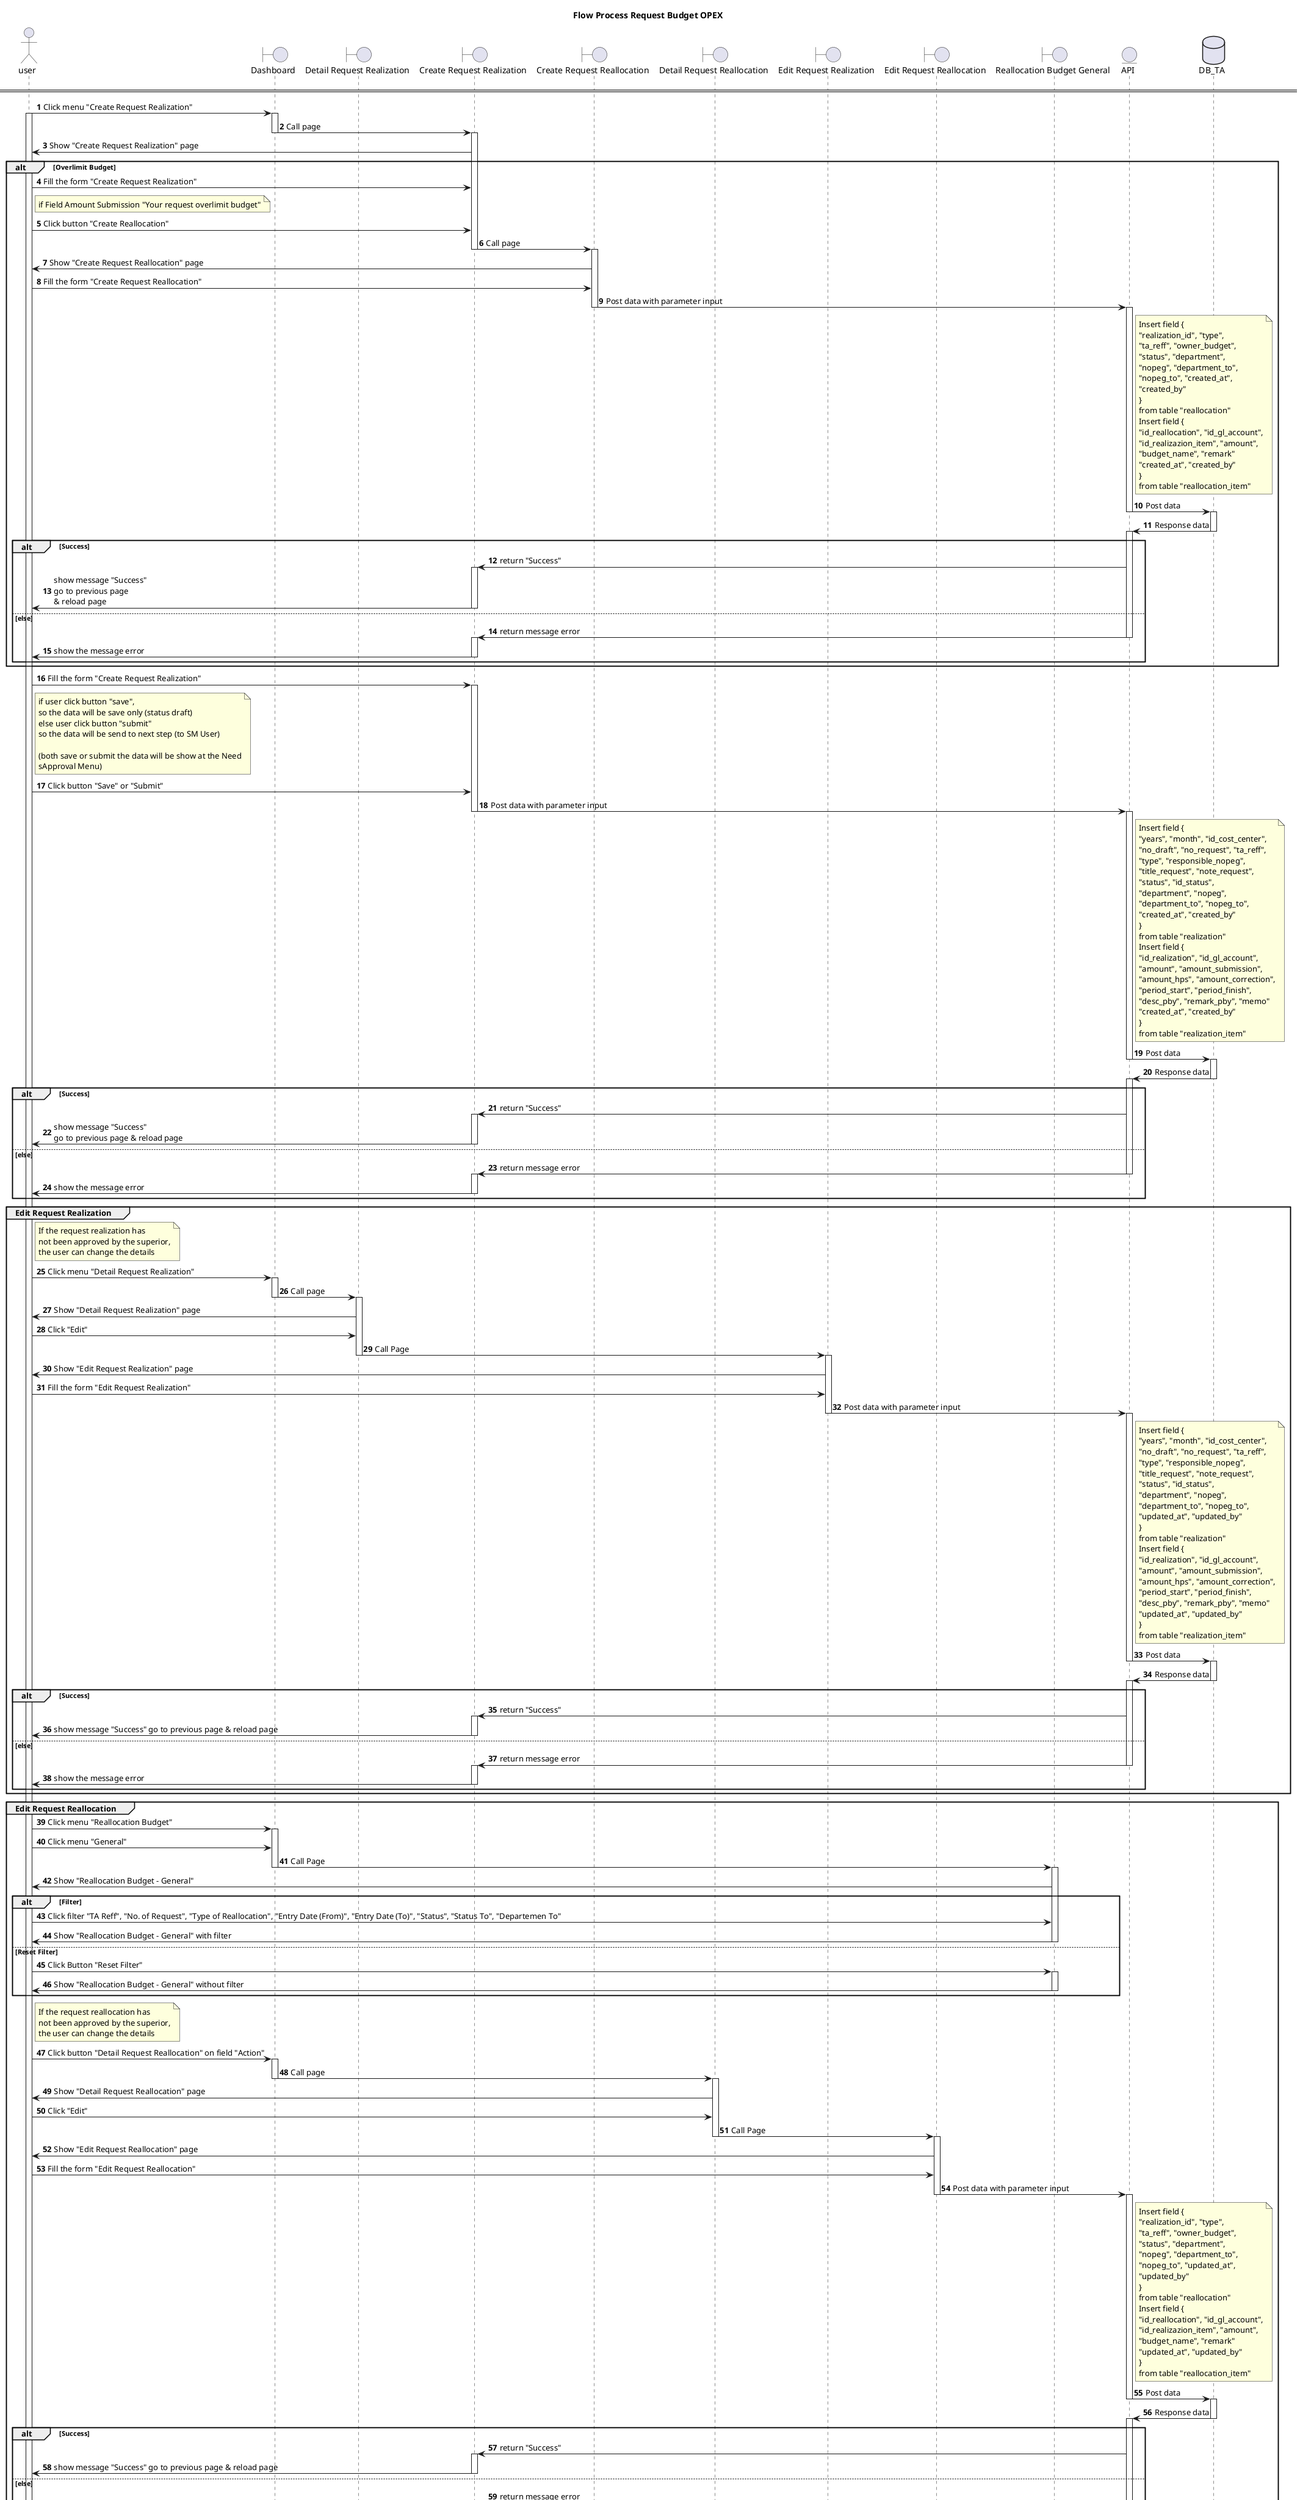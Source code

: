 @startuml TA
title "Flow Process Request Budget OPEX"

actor user
boundary "Dashboard" as dahsboard
boundary "Detail Request Realization" as detail_request_realization
boundary "Create Request Realization" as create_request_realization
boundary "Create Request Reallocation" as create_request_reallocation
boundary "Detail Request Reallocation" as detail_request_reallocation
boundary "Edit Request Realization" as edit_request_realization
boundary "Edit Request Reallocation" as edit_request_reallocation
boundary "Reallocation Budget General" as reallocation_budget_general
entity "API" as api
database "DB_TA" as DB_TA

autonumber

====



user -> dahsboard : Click menu "Create Request Realization"
activate user
activate dahsboard
dahsboard -> create_request_realization : Call page
deactivate dahsboard
activate create_request_realization
create_request_realization -> user : Show "Create Request Realization" page
alt Overlimit Budget
    user -> create_request_realization : Fill the form "Create Request Realization"
    note right of user
        if Field Amount Submission "Your request overlimit budget"
    end note
    user -> create_request_realization : Click button "Create Reallocation"
    create_request_realization -> create_request_reallocation : Call page
    deactivate create_request_realization
    activate create_request_reallocation
    create_request_reallocation -> user : Show "Create Request Reallocation" page
    user -> create_request_reallocation : Fill the form "Create Request Reallocation"
    create_request_reallocation -> api : Post data with parameter input
    deactivate create_request_realization
    deactivate create_request_reallocation
    activate api
    note right of api
        Insert field {
        "realization_id", "type",
        "ta_reff", "owner_budget",
        "status", "department",
        "nopeg", "department_to",
        "nopeg_to", "created_at",
        "created_by"
        }
        from table "reallocation"
        Insert field {
        "id_reallocation", "id_gl_account",
        "id_realizazion_item", "amount",
        "budget_name", "remark"
        "created_at", "created_by"
        }
        from table "reallocation_item"
    endnote
    api -> DB_TA : Post data
    deactivate api
    activate DB_TA
    DB_TA -> api : Response data
    deactivate DB_TA
    activate api
    alt Success
        create_request_realization <- api : return "Success"
        activate create_request_realization
        user <- create_request_realization : show message "Success" \ngo to previous page\n& reload page
        deactivate create_request_realization
    else else
        create_request_realization <- api : return message error
        deactivate api
        activate create_request_realization
        user <- create_request_realization : show the message error
        deactivate create_request_realization
    end
end
user -> create_request_realization : Fill the form "Create Request Realization"
activate create_request_realization
note right of user
    if user click button "save",
    so the data will be save only (status draft)
    else user click button "submit"
    so the data will be send to next step (to SM User)

    (both save or submit the data will be show at the Need
    sApproval Menu)
end note
user -> create_request_realization : Click button "Save" or "Submit"
create_request_realization -> api : Post data with parameter input
deactivate create_request_realization
deactivate create_request_realization
activate api
note right of api
    Insert field {
    "years", "month", "id_cost_center",
    "no_draft", "no_request", "ta_reff",
    "type", "responsible_nopeg",
    "title_request", "note_request",
    "status", "id_status",
    "department", "nopeg",
    "department_to", "nopeg_to",
    "created_at", "created_by"
    }
    from table "realization"
    Insert field {
    "id_realization", "id_gl_account",
    "amount", "amount_submission",
    "amount_hps", "amount_correction",
    "period_start", "period_finish",
    "desc_pby", "remark_pby", "memo"
    "created_at", "created_by"
    }
    from table "realization_item"
endnote
api -> DB_TA : Post data
deactivate api
activate DB_TA

DB_TA -> api : Response data
deactivate DB_TA
activate api
alt Success
    create_request_realization <- api : return "Success"
    activate create_request_realization
    user <- create_request_realization : show message "Success" \ngo to previous page & reload page
    deactivate create_request_realization
else else
    create_request_realization <- api : return message error
    deactivate api
    activate create_request_realization
    user <- create_request_realization : show the message error
    deactivate create_request_realization
end
group Edit Request Realization
    note right of user
        If the request realization has
        not been approved by the superior,
        the user can change the details
    end note
    user -> dahsboard : Click menu "Detail Request Realization"
    activate dahsboard
    dahsboard -> detail_request_realization : Call page
    deactivate dahsboard
    activate detail_request_realization
    detail_request_realization -> user : Show "Detail Request Realization" page
    user -> detail_request_realization : Click "Edit"
    detail_request_realization -> edit_request_realization : Call Page
    deactivate detail_request_realization
    activate edit_request_realization
    edit_request_realization -> user : Show "Edit Request Realization" page
    user -> edit_request_realization : Fill the form "Edit Request Realization"
    edit_request_realization -> api : Post data with parameter input
    deactivate edit_request_realization
    activate api
    note right of api
        Insert field {
        "years", "month", "id_cost_center",
        "no_draft", "no_request", "ta_reff",
        "type", "responsible_nopeg",
        "title_request", "note_request",
        "status", "id_status",
        "department", "nopeg",
        "department_to", "nopeg_to",
        "updated_at", "updated_by"
        }
        from table "realization"
        Insert field {
        "id_realization", "id_gl_account",
        "amount", "amount_submission",
        "amount_hps", "amount_correction",
        "period_start", "period_finish",
        "desc_pby", "remark_pby", "memo"
        "updated_at", "updated_by"
        }
        from table "realization_item"
    endnote
    api -> DB_TA : Post data
    deactivate api
    activate DB_TA
    DB_TA -> api : Response data
    deactivate DB_TA
    activate api
    alt Success
        create_request_realization <- api : return "Success"
        activate create_request_realization
        user <- create_request_realization : show message "Success" go to previous page & reload page
        deactivate create_request_realization
    else else
        create_request_realization <- api : return message error
        deactivate api
        activate create_request_realization
        user <- create_request_realization : show the message error
        deactivate create_request_realization
    end
end
group Edit Request Reallocation

    user -> dahsboard : Click menu "Reallocation Budget"
    activate dahsboard
    user -> dahsboard : Click menu "General"
    dahsboard -> reallocation_budget_general : Call Page
    deactivate dahsboard
    activate reallocation_budget_general
    reallocation_budget_general -> user : Show "Reallocation Budget - General"
    alt Filter
        user -> reallocation_budget_general : Click filter "TA Reff", "No. of Request", "Type of Reallocation", "Entry Date (From)", "Entry Date (To)", "Status", "Status To", "Departemen To"
        reallocation_budget_general -> user : Show "Reallocation Budget - General" with filter
        deactivate reallocation_budget_general
    else Reset Filter
        user -> reallocation_budget_general : Click Button "Reset Filter"
        activate reallocation_budget_general
        reallocation_budget_general -> user : Show "Reallocation Budget - General" without filter
        deactivate reallocation_budget_general
    end
    note right of user
        If the request reallocation has
        not been approved by the superior,
        the user can change the details
    end note

    user -> dahsboard : Click button "Detail Request Reallocation" on field "Action"
    activate dahsboard
    dahsboard -> detail_request_reallocation : Call page
    deactivate dahsboard
    activate detail_request_reallocation
    detail_request_reallocation -> user : Show "Detail Request Reallocation" page
    user -> detail_request_reallocation : Click "Edit"
    detail_request_reallocation -> edit_request_reallocation : Call Page
    deactivate detail_request_reallocation
    activate edit_request_reallocation
    edit_request_reallocation -> user : Show "Edit Request Reallocation" page
    user -> edit_request_reallocation : Fill the form "Edit Request Reallocation"
    edit_request_reallocation -> api : Post data with parameter input
    deactivate edit_request_reallocation
    activate api
    note right of api
        Insert field {
        "realization_id", "type",
        "ta_reff", "owner_budget",
        "status", "department",
        "nopeg", "department_to",
        "nopeg_to", "updated_at",
        "updated_by"
        }
        from table "reallocation"
        Insert field {
        "id_reallocation", "id_gl_account",
        "id_realizazion_item", "amount",
        "budget_name", "remark"
        "updated_at", "updated_by"
        }
        from table "reallocation_item"
    endnote
    api -> DB_TA : Post data
    deactivate api
    activate DB_TA
    DB_TA -> api : Response data
    deactivate DB_TA
    activate api
    alt Success
        create_request_realization <- api : return "Success"
        activate create_request_realization
        user <- create_request_realization : show message "Success" go to previous page & reload page
        deactivate create_request_realization
    else else
        create_request_realization <- api : return message error
        deactivate api
        activate create_request_realization
        user <- create_request_realization : show the message error
        deactivate create_request_realization
    end
end
group Click button Back
    user -> dahsboard : click button "Back"
    activate dahsboard
    user <- dahsboard : Cancel form & go to previous page
    deactivate dahsboard
end

@enduml